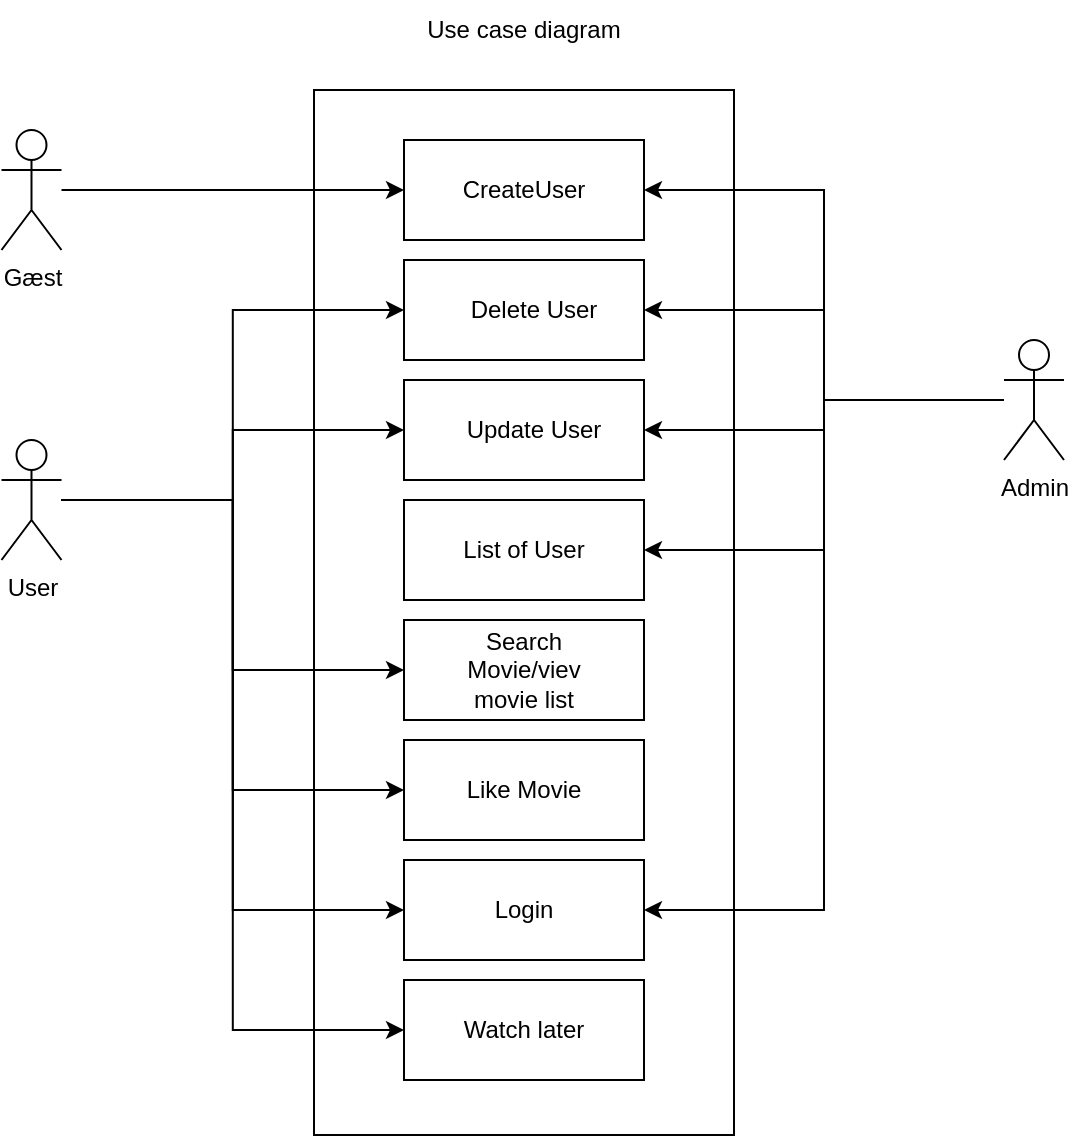 <mxfile version="15.8.6" type="device"><diagram id="C3eOLkTT2Hkg2WVds7RS" name="Page-1"><mxGraphModel dx="1483" dy="833" grid="1" gridSize="10" guides="1" tooltips="1" connect="1" arrows="1" fold="1" page="1" pageScale="1" pageWidth="850" pageHeight="1100" math="0" shadow="0"><root><mxCell id="0"/><mxCell id="1" parent="0"/><mxCell id="AuotZskRyKGL0YN6cr2G-1" value="" style="rounded=0;whiteSpace=wrap;html=1;rotation=90;" vertex="1" parent="1"><mxGeometry x="158.75" y="381.25" width="522.5" height="210" as="geometry"/></mxCell><mxCell id="AuotZskRyKGL0YN6cr2G-26" style="edgeStyle=orthogonalEdgeStyle;rounded=0;orthogonalLoop=1;jettySize=auto;html=1;entryX=0;entryY=0.5;entryDx=0;entryDy=0;" edge="1" parent="1" source="AuotZskRyKGL0YN6cr2G-3" target="AuotZskRyKGL0YN6cr2G-9"><mxGeometry relative="1" as="geometry"/></mxCell><mxCell id="AuotZskRyKGL0YN6cr2G-27" style="edgeStyle=orthogonalEdgeStyle;rounded=0;orthogonalLoop=1;jettySize=auto;html=1;entryX=0;entryY=0.5;entryDx=0;entryDy=0;" edge="1" parent="1" source="AuotZskRyKGL0YN6cr2G-3" target="AuotZskRyKGL0YN6cr2G-11"><mxGeometry relative="1" as="geometry"/></mxCell><mxCell id="AuotZskRyKGL0YN6cr2G-28" style="edgeStyle=orthogonalEdgeStyle;rounded=0;orthogonalLoop=1;jettySize=auto;html=1;entryX=0;entryY=0.5;entryDx=0;entryDy=0;" edge="1" parent="1" source="AuotZskRyKGL0YN6cr2G-3" target="AuotZskRyKGL0YN6cr2G-15"><mxGeometry relative="1" as="geometry"/></mxCell><mxCell id="AuotZskRyKGL0YN6cr2G-29" style="edgeStyle=orthogonalEdgeStyle;rounded=0;orthogonalLoop=1;jettySize=auto;html=1;entryX=0;entryY=0.5;entryDx=0;entryDy=0;" edge="1" parent="1" source="AuotZskRyKGL0YN6cr2G-3" target="AuotZskRyKGL0YN6cr2G-18"><mxGeometry relative="1" as="geometry"/></mxCell><mxCell id="AuotZskRyKGL0YN6cr2G-30" style="edgeStyle=orthogonalEdgeStyle;rounded=0;orthogonalLoop=1;jettySize=auto;html=1;entryX=0;entryY=0.5;entryDx=0;entryDy=0;" edge="1" parent="1" source="AuotZskRyKGL0YN6cr2G-3" target="AuotZskRyKGL0YN6cr2G-21"><mxGeometry relative="1" as="geometry"/></mxCell><mxCell id="AuotZskRyKGL0YN6cr2G-31" style="edgeStyle=orthogonalEdgeStyle;rounded=0;orthogonalLoop=1;jettySize=auto;html=1;entryX=0;entryY=0.5;entryDx=0;entryDy=0;" edge="1" parent="1" source="AuotZskRyKGL0YN6cr2G-3" target="AuotZskRyKGL0YN6cr2G-23"><mxGeometry relative="1" as="geometry"/></mxCell><mxCell id="AuotZskRyKGL0YN6cr2G-3" value="User&lt;br&gt;" style="shape=umlActor;verticalLabelPosition=bottom;verticalAlign=top;html=1;outlineConnect=0;" vertex="1" parent="1"><mxGeometry x="158.75" y="400" width="30" height="60" as="geometry"/></mxCell><mxCell id="AuotZskRyKGL0YN6cr2G-32" style="edgeStyle=orthogonalEdgeStyle;rounded=0;orthogonalLoop=1;jettySize=auto;html=1;entryX=1;entryY=0.5;entryDx=0;entryDy=0;" edge="1" parent="1" source="AuotZskRyKGL0YN6cr2G-4" target="AuotZskRyKGL0YN6cr2G-9"><mxGeometry relative="1" as="geometry"/></mxCell><mxCell id="AuotZskRyKGL0YN6cr2G-33" style="edgeStyle=orthogonalEdgeStyle;rounded=0;orthogonalLoop=1;jettySize=auto;html=1;entryX=1;entryY=0.5;entryDx=0;entryDy=0;" edge="1" parent="1" source="AuotZskRyKGL0YN6cr2G-4" target="AuotZskRyKGL0YN6cr2G-6"><mxGeometry relative="1" as="geometry"/></mxCell><mxCell id="AuotZskRyKGL0YN6cr2G-34" style="edgeStyle=orthogonalEdgeStyle;rounded=0;orthogonalLoop=1;jettySize=auto;html=1;entryX=1;entryY=0.5;entryDx=0;entryDy=0;" edge="1" parent="1" source="AuotZskRyKGL0YN6cr2G-4" target="AuotZskRyKGL0YN6cr2G-11"><mxGeometry relative="1" as="geometry"/></mxCell><mxCell id="AuotZskRyKGL0YN6cr2G-35" style="edgeStyle=orthogonalEdgeStyle;rounded=0;orthogonalLoop=1;jettySize=auto;html=1;entryX=1;entryY=0.5;entryDx=0;entryDy=0;" edge="1" parent="1" source="AuotZskRyKGL0YN6cr2G-4" target="AuotZskRyKGL0YN6cr2G-13"><mxGeometry relative="1" as="geometry"/></mxCell><mxCell id="AuotZskRyKGL0YN6cr2G-36" style="edgeStyle=orthogonalEdgeStyle;rounded=0;orthogonalLoop=1;jettySize=auto;html=1;entryX=1;entryY=0.5;entryDx=0;entryDy=0;" edge="1" parent="1" source="AuotZskRyKGL0YN6cr2G-4" target="AuotZskRyKGL0YN6cr2G-21"><mxGeometry relative="1" as="geometry"/></mxCell><mxCell id="AuotZskRyKGL0YN6cr2G-4" value="Admin" style="shape=umlActor;verticalLabelPosition=bottom;verticalAlign=top;html=1;outlineConnect=0;" vertex="1" parent="1"><mxGeometry x="660" y="350" width="30" height="60" as="geometry"/></mxCell><mxCell id="AuotZskRyKGL0YN6cr2G-5" value="Use case diagram" style="text;html=1;strokeColor=none;fillColor=none;align=center;verticalAlign=middle;whiteSpace=wrap;rounded=0;" vertex="1" parent="1"><mxGeometry x="370" y="180" width="100" height="30" as="geometry"/></mxCell><mxCell id="AuotZskRyKGL0YN6cr2G-6" value="" style="rounded=0;whiteSpace=wrap;html=1;" vertex="1" parent="1"><mxGeometry x="360" y="250" width="120" height="50" as="geometry"/></mxCell><mxCell id="AuotZskRyKGL0YN6cr2G-7" value="CreateUser" style="text;html=1;strokeColor=none;fillColor=none;align=center;verticalAlign=middle;whiteSpace=wrap;rounded=0;" vertex="1" parent="1"><mxGeometry x="390" y="260" width="60" height="30" as="geometry"/></mxCell><mxCell id="AuotZskRyKGL0YN6cr2G-9" value="" style="rounded=0;whiteSpace=wrap;html=1;" vertex="1" parent="1"><mxGeometry x="360" y="310" width="120" height="50" as="geometry"/></mxCell><mxCell id="AuotZskRyKGL0YN6cr2G-10" value="Delete User" style="text;html=1;strokeColor=none;fillColor=none;align=center;verticalAlign=middle;whiteSpace=wrap;rounded=0;" vertex="1" parent="1"><mxGeometry x="390" y="320" width="70" height="30" as="geometry"/></mxCell><mxCell id="AuotZskRyKGL0YN6cr2G-11" value="" style="rounded=0;whiteSpace=wrap;html=1;" vertex="1" parent="1"><mxGeometry x="360" y="370" width="120" height="50" as="geometry"/></mxCell><mxCell id="AuotZskRyKGL0YN6cr2G-12" value="Update User" style="text;html=1;strokeColor=none;fillColor=none;align=center;verticalAlign=middle;whiteSpace=wrap;rounded=0;" vertex="1" parent="1"><mxGeometry x="390" y="380" width="70" height="30" as="geometry"/></mxCell><mxCell id="AuotZskRyKGL0YN6cr2G-13" value="" style="rounded=0;whiteSpace=wrap;html=1;" vertex="1" parent="1"><mxGeometry x="360" y="430" width="120" height="50" as="geometry"/></mxCell><mxCell id="AuotZskRyKGL0YN6cr2G-14" value="List of User" style="text;html=1;strokeColor=none;fillColor=none;align=center;verticalAlign=middle;whiteSpace=wrap;rounded=0;" vertex="1" parent="1"><mxGeometry x="385" y="440" width="70" height="30" as="geometry"/></mxCell><mxCell id="AuotZskRyKGL0YN6cr2G-15" value="" style="rounded=0;whiteSpace=wrap;html=1;" vertex="1" parent="1"><mxGeometry x="360" y="490" width="120" height="50" as="geometry"/></mxCell><mxCell id="AuotZskRyKGL0YN6cr2G-25" style="edgeStyle=orthogonalEdgeStyle;rounded=0;orthogonalLoop=1;jettySize=auto;html=1;entryX=0;entryY=0.5;entryDx=0;entryDy=0;" edge="1" parent="1" source="AuotZskRyKGL0YN6cr2G-16" target="AuotZskRyKGL0YN6cr2G-6"><mxGeometry relative="1" as="geometry"/></mxCell><mxCell id="AuotZskRyKGL0YN6cr2G-16" value="Gæst" style="shape=umlActor;verticalLabelPosition=bottom;verticalAlign=top;html=1;outlineConnect=0;" vertex="1" parent="1"><mxGeometry x="158.75" y="245" width="30" height="60" as="geometry"/></mxCell><mxCell id="AuotZskRyKGL0YN6cr2G-17" value="Search Movie/viev movie list" style="text;html=1;strokeColor=none;fillColor=none;align=center;verticalAlign=middle;whiteSpace=wrap;rounded=0;" vertex="1" parent="1"><mxGeometry x="380" y="500" width="80" height="30" as="geometry"/></mxCell><mxCell id="AuotZskRyKGL0YN6cr2G-18" value="" style="rounded=0;whiteSpace=wrap;html=1;" vertex="1" parent="1"><mxGeometry x="360" y="550" width="120" height="50" as="geometry"/></mxCell><mxCell id="AuotZskRyKGL0YN6cr2G-20" value="Like Movie" style="text;html=1;strokeColor=none;fillColor=none;align=center;verticalAlign=middle;whiteSpace=wrap;rounded=0;" vertex="1" parent="1"><mxGeometry x="380" y="560" width="80" height="30" as="geometry"/></mxCell><mxCell id="AuotZskRyKGL0YN6cr2G-21" value="" style="rounded=0;whiteSpace=wrap;html=1;" vertex="1" parent="1"><mxGeometry x="360" y="610" width="120" height="50" as="geometry"/></mxCell><mxCell id="AuotZskRyKGL0YN6cr2G-22" value="Login" style="text;html=1;strokeColor=none;fillColor=none;align=center;verticalAlign=middle;whiteSpace=wrap;rounded=0;" vertex="1" parent="1"><mxGeometry x="380" y="620" width="80" height="30" as="geometry"/></mxCell><mxCell id="AuotZskRyKGL0YN6cr2G-23" value="" style="rounded=0;whiteSpace=wrap;html=1;" vertex="1" parent="1"><mxGeometry x="360" y="670" width="120" height="50" as="geometry"/></mxCell><mxCell id="AuotZskRyKGL0YN6cr2G-24" value="Watch later" style="text;html=1;strokeColor=none;fillColor=none;align=center;verticalAlign=middle;whiteSpace=wrap;rounded=0;" vertex="1" parent="1"><mxGeometry x="380" y="680" width="80" height="30" as="geometry"/></mxCell></root></mxGraphModel></diagram></mxfile>